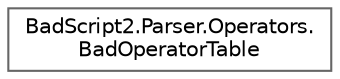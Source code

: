 digraph "Graphical Class Hierarchy"
{
 // LATEX_PDF_SIZE
  bgcolor="transparent";
  edge [fontname=Helvetica,fontsize=10,labelfontname=Helvetica,labelfontsize=10];
  node [fontname=Helvetica,fontsize=10,shape=box,height=0.2,width=0.4];
  rankdir="LR";
  Node0 [id="Node000000",label="BadScript2.Parser.Operators.\lBadOperatorTable",height=0.2,width=0.4,color="grey40", fillcolor="white", style="filled",URL="$class_bad_script2_1_1_parser_1_1_operators_1_1_bad_operator_table.html",tooltip="Implements the Operator Table used by the Parser."];
}
